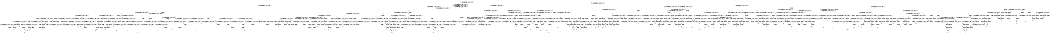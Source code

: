 digraph BCG {
size = "7, 10.5";
center = TRUE;
node [shape = circle];
0 [peripheries = 2];
0 -> 1 [label = "EX !0 !ATOMIC_EXCH_BRANCH (1, +1, TRUE, +0, 2, TRUE) !{}"];
0 -> 2 [label = "EX !2 !ATOMIC_EXCH_BRANCH (1, +0, TRUE, +0, 1, TRUE) !{}"];
0 -> 3 [label = "EX !1 !ATOMIC_EXCH_BRANCH (1, +0, FALSE, +0, 3, TRUE) !{}"];
1 -> 4 [label = "EX !2 !ATOMIC_EXCH_BRANCH (1, +0, TRUE, +0, 1, FALSE) !{0}"];
1 -> 5 [label = "EX !1 !ATOMIC_EXCH_BRANCH (1, +0, FALSE, +0, 3, FALSE) !{0}"];
1 -> 6 [label = "TERMINATE !0"];
2 -> 7 [label = "EX !2 !ATOMIC_EXCH_BRANCH (1, +0, TRUE, +0, 1, TRUE) !{0, 1, 2}"];
2 -> 8 [label = "EX !0 !ATOMIC_EXCH_BRANCH (1, +1, TRUE, +0, 2, TRUE) !{0, 1, 2}"];
2 -> 9 [label = "EX !1 !ATOMIC_EXCH_BRANCH (1, +0, FALSE, +0, 3, TRUE) !{0, 1, 2}"];
2 -> 10 [label = "EX !0 !ATOMIC_EXCH_BRANCH (1, +1, TRUE, +0, 2, TRUE) !{0, 1, 2}"];
3 -> 11 [label = "EX !0 !ATOMIC_EXCH_BRANCH (1, +1, TRUE, +0, 2, TRUE) !{0, 1}"];
3 -> 12 [label = "EX !2 !ATOMIC_EXCH_BRANCH (1, +0, TRUE, +0, 1, TRUE) !{0, 1}"];
3 -> 13 [label = "TERMINATE !1"];
3 -> 14 [label = "EX !0 !ATOMIC_EXCH_BRANCH (1, +1, TRUE, +0, 2, TRUE) !{0, 1}"];
4 -> 15 [label = "EX !1 !ATOMIC_EXCH_BRANCH (1, +0, FALSE, +0, 3, TRUE) !{0, 1, 2}"];
4 -> 16 [label = "TERMINATE !0"];
4 -> 17 [label = "TERMINATE !2"];
5 -> 18 [label = "EX !1 !ATOMIC_EXCH_BRANCH (1, +1, TRUE, +0, 3, FALSE) !{0, 1}"];
5 -> 19 [label = "EX !2 !ATOMIC_EXCH_BRANCH (1, +0, TRUE, +0, 1, FALSE) !{0, 1}"];
5 -> 20 [label = "TERMINATE !0"];
6 -> 21 [label = "EX !2 !ATOMIC_EXCH_BRANCH (1, +0, TRUE, +0, 1, FALSE) !{}"];
6 -> 22 [label = "EX !1 !ATOMIC_EXCH_BRANCH (1, +0, FALSE, +0, 3, FALSE) !{}"];
7 -> 7 [label = "EX !2 !ATOMIC_EXCH_BRANCH (1, +0, TRUE, +0, 1, TRUE) !{0, 1, 2}"];
7 -> 8 [label = "EX !0 !ATOMIC_EXCH_BRANCH (1, +1, TRUE, +0, 2, TRUE) !{0, 1, 2}"];
7 -> 9 [label = "EX !1 !ATOMIC_EXCH_BRANCH (1, +0, FALSE, +0, 3, TRUE) !{0, 1, 2}"];
7 -> 10 [label = "EX !0 !ATOMIC_EXCH_BRANCH (1, +1, TRUE, +0, 2, TRUE) !{0, 1, 2}"];
8 -> 23 [label = "EX !2 !ATOMIC_EXCH_BRANCH (1, +0, TRUE, +0, 1, FALSE) !{0, 1, 2}"];
8 -> 24 [label = "EX !1 !ATOMIC_EXCH_BRANCH (1, +0, FALSE, +0, 3, FALSE) !{0, 1, 2}"];
8 -> 25 [label = "TERMINATE !0"];
9 -> 26 [label = "EX !2 !ATOMIC_EXCH_BRANCH (1, +0, TRUE, +0, 1, TRUE) !{0, 1, 2}"];
9 -> 27 [label = "EX !0 !ATOMIC_EXCH_BRANCH (1, +1, TRUE, +0, 2, TRUE) !{0, 1, 2}"];
9 -> 28 [label = "TERMINATE !1"];
9 -> 29 [label = "EX !0 !ATOMIC_EXCH_BRANCH (1, +1, TRUE, +0, 2, TRUE) !{0, 1, 2}"];
10 -> 30 [label = "EX !1 !ATOMIC_EXCH_BRANCH (1, +0, FALSE, +0, 3, FALSE) !{0, 1, 2}"];
10 -> 31 [label = "EX !2 !ATOMIC_EXCH_BRANCH (1, +0, TRUE, +0, 1, FALSE) !{0, 1, 2}"];
10 -> 32 [label = "EX !1 !ATOMIC_EXCH_BRANCH (1, +0, FALSE, +0, 3, FALSE) !{0, 1, 2}"];
10 -> 33 [label = "TERMINATE !0"];
11 -> 34 [label = "EX !2 !ATOMIC_EXCH_BRANCH (1, +0, TRUE, +0, 1, FALSE) !{0, 1}"];
11 -> 35 [label = "TERMINATE !0"];
11 -> 36 [label = "TERMINATE !1"];
12 -> 26 [label = "EX !2 !ATOMIC_EXCH_BRANCH (1, +0, TRUE, +0, 1, TRUE) !{0, 1, 2}"];
12 -> 27 [label = "EX !0 !ATOMIC_EXCH_BRANCH (1, +1, TRUE, +0, 2, TRUE) !{0, 1, 2}"];
12 -> 28 [label = "TERMINATE !1"];
12 -> 29 [label = "EX !0 !ATOMIC_EXCH_BRANCH (1, +1, TRUE, +0, 2, TRUE) !{0, 1, 2}"];
13 -> 37 [label = "EX !0 !ATOMIC_EXCH_BRANCH (1, +1, TRUE, +0, 2, TRUE) !{0}"];
13 -> 38 [label = "EX !2 !ATOMIC_EXCH_BRANCH (1, +0, TRUE, +0, 1, TRUE) !{0}"];
13 -> 39 [label = "EX !0 !ATOMIC_EXCH_BRANCH (1, +1, TRUE, +0, 2, TRUE) !{0}"];
14 -> 40 [label = "EX !2 !ATOMIC_EXCH_BRANCH (1, +0, TRUE, +0, 1, FALSE) !{0, 1}"];
14 -> 41 [label = "TERMINATE !0"];
14 -> 42 [label = "TERMINATE !1"];
15 -> 43 [label = "TERMINATE !0"];
15 -> 44 [label = "TERMINATE !2"];
15 -> 45 [label = "TERMINATE !1"];
16 -> 46 [label = "EX !1 !ATOMIC_EXCH_BRANCH (1, +0, FALSE, +0, 3, TRUE) !{1, 2}"];
16 -> 47 [label = "TERMINATE !2"];
16 -> 48 [label = "EX !1 !ATOMIC_EXCH_BRANCH (1, +0, FALSE, +0, 3, TRUE) !{1, 2}"];
17 -> 49 [label = "EX !1 !ATOMIC_EXCH_BRANCH (1, +0, FALSE, +0, 3, TRUE) !{0, 1}"];
17 -> 50 [label = "TERMINATE !0"];
18 -> 34 [label = "EX !2 !ATOMIC_EXCH_BRANCH (1, +0, TRUE, +0, 1, FALSE) !{0, 1}"];
18 -> 35 [label = "TERMINATE !0"];
18 -> 36 [label = "TERMINATE !1"];
19 -> 51 [label = "EX !1 !ATOMIC_EXCH_BRANCH (1, +1, TRUE, +0, 3, TRUE) !{0, 1, 2}"];
19 -> 52 [label = "TERMINATE !0"];
19 -> 53 [label = "TERMINATE !2"];
20 -> 54 [label = "EX !1 !ATOMIC_EXCH_BRANCH (1, +1, TRUE, +0, 3, FALSE) !{1}"];
20 -> 55 [label = "EX !2 !ATOMIC_EXCH_BRANCH (1, +0, TRUE, +0, 1, FALSE) !{1}"];
20 -> 56 [label = "EX !1 !ATOMIC_EXCH_BRANCH (1, +1, TRUE, +0, 3, FALSE) !{1}"];
21 -> 46 [label = "EX !1 !ATOMIC_EXCH_BRANCH (1, +0, FALSE, +0, 3, TRUE) !{1, 2}"];
21 -> 47 [label = "TERMINATE !2"];
21 -> 48 [label = "EX !1 !ATOMIC_EXCH_BRANCH (1, +0, FALSE, +0, 3, TRUE) !{1, 2}"];
22 -> 54 [label = "EX !1 !ATOMIC_EXCH_BRANCH (1, +1, TRUE, +0, 3, FALSE) !{1}"];
22 -> 55 [label = "EX !2 !ATOMIC_EXCH_BRANCH (1, +0, TRUE, +0, 1, FALSE) !{1}"];
22 -> 56 [label = "EX !1 !ATOMIC_EXCH_BRANCH (1, +1, TRUE, +0, 3, FALSE) !{1}"];
23 -> 15 [label = "EX !1 !ATOMIC_EXCH_BRANCH (1, +0, FALSE, +0, 3, TRUE) !{0, 1, 2}"];
23 -> 16 [label = "TERMINATE !0"];
23 -> 17 [label = "TERMINATE !2"];
24 -> 57 [label = "EX !1 !ATOMIC_EXCH_BRANCH (1, +1, TRUE, +0, 3, FALSE) !{0, 1, 2}"];
24 -> 58 [label = "EX !2 !ATOMIC_EXCH_BRANCH (1, +0, TRUE, +0, 1, FALSE) !{0, 1, 2}"];
24 -> 59 [label = "TERMINATE !0"];
25 -> 60 [label = "EX !2 !ATOMIC_EXCH_BRANCH (1, +0, TRUE, +0, 1, FALSE) !{1, 2}"];
25 -> 61 [label = "EX !1 !ATOMIC_EXCH_BRANCH (1, +0, FALSE, +0, 3, FALSE) !{1, 2}"];
25 -> 62 [label = "EX !1 !ATOMIC_EXCH_BRANCH (1, +0, FALSE, +0, 3, FALSE) !{1, 2}"];
26 -> 26 [label = "EX !2 !ATOMIC_EXCH_BRANCH (1, +0, TRUE, +0, 1, TRUE) !{0, 1, 2}"];
26 -> 27 [label = "EX !0 !ATOMIC_EXCH_BRANCH (1, +1, TRUE, +0, 2, TRUE) !{0, 1, 2}"];
26 -> 28 [label = "TERMINATE !1"];
26 -> 29 [label = "EX !0 !ATOMIC_EXCH_BRANCH (1, +1, TRUE, +0, 2, TRUE) !{0, 1, 2}"];
27 -> 63 [label = "EX !2 !ATOMIC_EXCH_BRANCH (1, +0, TRUE, +0, 1, FALSE) !{0, 1, 2}"];
27 -> 64 [label = "TERMINATE !0"];
27 -> 65 [label = "TERMINATE !1"];
28 -> 66 [label = "EX !2 !ATOMIC_EXCH_BRANCH (1, +0, TRUE, +0, 1, TRUE) !{0, 2}"];
28 -> 67 [label = "EX !0 !ATOMIC_EXCH_BRANCH (1, +1, TRUE, +0, 2, TRUE) !{0, 2}"];
28 -> 68 [label = "EX !0 !ATOMIC_EXCH_BRANCH (1, +1, TRUE, +0, 2, TRUE) !{0, 2}"];
29 -> 69 [label = "EX !2 !ATOMIC_EXCH_BRANCH (1, +0, TRUE, +0, 1, FALSE) !{0, 1, 2}"];
29 -> 70 [label = "TERMINATE !0"];
29 -> 71 [label = "TERMINATE !1"];
30 -> 72 [label = "EX !2 !ATOMIC_EXCH_BRANCH (1, +0, TRUE, +0, 1, FALSE) !{0, 1, 2}"];
30 -> 73 [label = "EX !1 !ATOMIC_EXCH_BRANCH (1, +1, TRUE, +0, 3, FALSE) !{0, 1, 2}"];
30 -> 74 [label = "EX !2 !ATOMIC_EXCH_BRANCH (1, +0, TRUE, +0, 1, FALSE) !{0, 1, 2}"];
30 -> 75 [label = "TERMINATE !0"];
31 -> 76 [label = "EX !1 !ATOMIC_EXCH_BRANCH (1, +0, FALSE, +0, 3, TRUE) !{0, 1, 2}"];
31 -> 77 [label = "EX !1 !ATOMIC_EXCH_BRANCH (1, +0, FALSE, +0, 3, TRUE) !{0, 1, 2}"];
31 -> 78 [label = "TERMINATE !0"];
31 -> 79 [label = "TERMINATE !2"];
32 -> 73 [label = "EX !1 !ATOMIC_EXCH_BRANCH (1, +1, TRUE, +0, 3, FALSE) !{0, 1, 2}"];
32 -> 80 [label = "EX !1 !ATOMIC_EXCH_BRANCH (1, +1, TRUE, +0, 3, FALSE) !{0, 1, 2}"];
32 -> 81 [label = "EX !2 !ATOMIC_EXCH_BRANCH (1, +0, TRUE, +0, 1, FALSE) !{0, 1, 2}"];
32 -> 82 [label = "TERMINATE !0"];
33 -> 83 [label = "EX !2 !ATOMIC_EXCH_BRANCH (1, +0, TRUE, +0, 1, FALSE) !{1, 2}"];
33 -> 84 [label = "EX !1 !ATOMIC_EXCH_BRANCH (1, +0, FALSE, +0, 3, FALSE) !{1, 2}"];
34 -> 43 [label = "TERMINATE !0"];
34 -> 44 [label = "TERMINATE !2"];
34 -> 45 [label = "TERMINATE !1"];
35 -> 85 [label = "EX !2 !ATOMIC_EXCH_BRANCH (1, +0, TRUE, +0, 1, FALSE) !{1}"];
35 -> 86 [label = "TERMINATE !1"];
36 -> 87 [label = "EX !2 !ATOMIC_EXCH_BRANCH (1, +0, TRUE, +0, 1, FALSE) !{0}"];
36 -> 88 [label = "TERMINATE !0"];
37 -> 87 [label = "EX !2 !ATOMIC_EXCH_BRANCH (1, +0, TRUE, +0, 1, FALSE) !{0}"];
37 -> 88 [label = "TERMINATE !0"];
38 -> 66 [label = "EX !2 !ATOMIC_EXCH_BRANCH (1, +0, TRUE, +0, 1, TRUE) !{0, 2}"];
38 -> 67 [label = "EX !0 !ATOMIC_EXCH_BRANCH (1, +1, TRUE, +0, 2, TRUE) !{0, 2}"];
38 -> 68 [label = "EX !0 !ATOMIC_EXCH_BRANCH (1, +1, TRUE, +0, 2, TRUE) !{0, 2}"];
39 -> 89 [label = "EX !2 !ATOMIC_EXCH_BRANCH (1, +0, TRUE, +0, 1, FALSE) !{0}"];
39 -> 90 [label = "TERMINATE !0"];
40 -> 91 [label = "TERMINATE !0"];
40 -> 92 [label = "TERMINATE !2"];
40 -> 93 [label = "TERMINATE !1"];
41 -> 94 [label = "EX !2 !ATOMIC_EXCH_BRANCH (1, +0, TRUE, +0, 1, FALSE) !{1}"];
41 -> 95 [label = "TERMINATE !1"];
42 -> 96 [label = "EX !2 !ATOMIC_EXCH_BRANCH (1, +0, TRUE, +0, 1, FALSE) !{0}"];
42 -> 97 [label = "TERMINATE !0"];
43 -> 98 [label = "TERMINATE !2"];
43 -> 99 [label = "TERMINATE !1"];
44 -> 100 [label = "TERMINATE !0"];
44 -> 101 [label = "TERMINATE !1"];
45 -> 102 [label = "TERMINATE !0"];
45 -> 103 [label = "TERMINATE !2"];
46 -> 98 [label = "TERMINATE !2"];
46 -> 99 [label = "TERMINATE !1"];
47 -> 104 [label = "EX !1 !ATOMIC_EXCH_BRANCH (1, +0, FALSE, +0, 3, TRUE) !{1}"];
47 -> 105 [label = "EX !1 !ATOMIC_EXCH_BRANCH (1, +0, FALSE, +0, 3, TRUE) !{1}"];
48 -> 106 [label = "TERMINATE !2"];
48 -> 107 [label = "TERMINATE !1"];
49 -> 100 [label = "TERMINATE !0"];
49 -> 101 [label = "TERMINATE !1"];
50 -> 104 [label = "EX !1 !ATOMIC_EXCH_BRANCH (1, +0, FALSE, +0, 3, TRUE) !{1}"];
50 -> 105 [label = "EX !1 !ATOMIC_EXCH_BRANCH (1, +0, FALSE, +0, 3, TRUE) !{1}"];
51 -> 108 [label = "TERMINATE !0"];
51 -> 109 [label = "TERMINATE !2"];
51 -> 110 [label = "TERMINATE !1"];
52 -> 111 [label = "EX !1 !ATOMIC_EXCH_BRANCH (1, +1, TRUE, +0, 3, TRUE) !{1, 2}"];
52 -> 112 [label = "TERMINATE !2"];
52 -> 113 [label = "EX !1 !ATOMIC_EXCH_BRANCH (1, +1, TRUE, +0, 3, TRUE) !{1, 2}"];
53 -> 114 [label = "EX !1 !ATOMIC_EXCH_BRANCH (1, +1, TRUE, +0, 3, TRUE) !{0, 1}"];
53 -> 115 [label = "TERMINATE !0"];
54 -> 85 [label = "EX !2 !ATOMIC_EXCH_BRANCH (1, +0, TRUE, +0, 1, FALSE) !{1}"];
54 -> 86 [label = "TERMINATE !1"];
55 -> 111 [label = "EX !1 !ATOMIC_EXCH_BRANCH (1, +1, TRUE, +0, 3, TRUE) !{1, 2}"];
55 -> 112 [label = "TERMINATE !2"];
55 -> 113 [label = "EX !1 !ATOMIC_EXCH_BRANCH (1, +1, TRUE, +0, 3, TRUE) !{1, 2}"];
56 -> 116 [label = "EX !2 !ATOMIC_EXCH_BRANCH (1, +0, TRUE, +0, 1, FALSE) !{1}"];
56 -> 117 [label = "TERMINATE !1"];
57 -> 63 [label = "EX !2 !ATOMIC_EXCH_BRANCH (1, +0, TRUE, +0, 1, FALSE) !{0, 1, 2}"];
57 -> 64 [label = "TERMINATE !0"];
57 -> 65 [label = "TERMINATE !1"];
58 -> 51 [label = "EX !1 !ATOMIC_EXCH_BRANCH (1, +1, TRUE, +0, 3, TRUE) !{0, 1, 2}"];
58 -> 52 [label = "TERMINATE !0"];
58 -> 53 [label = "TERMINATE !2"];
59 -> 118 [label = "EX !1 !ATOMIC_EXCH_BRANCH (1, +1, TRUE, +0, 3, FALSE) !{1, 2}"];
59 -> 119 [label = "EX !2 !ATOMIC_EXCH_BRANCH (1, +0, TRUE, +0, 1, FALSE) !{1, 2}"];
59 -> 120 [label = "EX !1 !ATOMIC_EXCH_BRANCH (1, +1, TRUE, +0, 3, FALSE) !{1, 2}"];
60 -> 46 [label = "EX !1 !ATOMIC_EXCH_BRANCH (1, +0, FALSE, +0, 3, TRUE) !{1, 2}"];
60 -> 47 [label = "TERMINATE !2"];
60 -> 48 [label = "EX !1 !ATOMIC_EXCH_BRANCH (1, +0, FALSE, +0, 3, TRUE) !{1, 2}"];
61 -> 118 [label = "EX !1 !ATOMIC_EXCH_BRANCH (1, +1, TRUE, +0, 3, FALSE) !{1, 2}"];
61 -> 119 [label = "EX !2 !ATOMIC_EXCH_BRANCH (1, +0, TRUE, +0, 1, FALSE) !{1, 2}"];
61 -> 120 [label = "EX !1 !ATOMIC_EXCH_BRANCH (1, +1, TRUE, +0, 3, FALSE) !{1, 2}"];
62 -> 121 [label = "EX !2 !ATOMIC_EXCH_BRANCH (1, +0, TRUE, +0, 1, FALSE) !{1, 2}"];
62 -> 120 [label = "EX !1 !ATOMIC_EXCH_BRANCH (1, +1, TRUE, +0, 3, FALSE) !{1, 2}"];
62 -> 122 [label = "EX !2 !ATOMIC_EXCH_BRANCH (1, +0, TRUE, +0, 1, FALSE) !{1, 2}"];
63 -> 43 [label = "TERMINATE !0"];
63 -> 44 [label = "TERMINATE !2"];
63 -> 45 [label = "TERMINATE !1"];
64 -> 123 [label = "EX !2 !ATOMIC_EXCH_BRANCH (1, +0, TRUE, +0, 1, FALSE) !{1, 2}"];
64 -> 124 [label = "TERMINATE !1"];
65 -> 125 [label = "EX !2 !ATOMIC_EXCH_BRANCH (1, +0, TRUE, +0, 1, FALSE) !{0, 2}"];
65 -> 126 [label = "TERMINATE !0"];
66 -> 66 [label = "EX !2 !ATOMIC_EXCH_BRANCH (1, +0, TRUE, +0, 1, TRUE) !{0, 2}"];
66 -> 67 [label = "EX !0 !ATOMIC_EXCH_BRANCH (1, +1, TRUE, +0, 2, TRUE) !{0, 2}"];
66 -> 68 [label = "EX !0 !ATOMIC_EXCH_BRANCH (1, +1, TRUE, +0, 2, TRUE) !{0, 2}"];
67 -> 125 [label = "EX !2 !ATOMIC_EXCH_BRANCH (1, +0, TRUE, +0, 1, FALSE) !{0, 2}"];
67 -> 126 [label = "TERMINATE !0"];
68 -> 127 [label = "EX !2 !ATOMIC_EXCH_BRANCH (1, +0, TRUE, +0, 1, FALSE) !{0, 2}"];
68 -> 128 [label = "EX !2 !ATOMIC_EXCH_BRANCH (1, +0, TRUE, +0, 1, FALSE) !{0, 2}"];
68 -> 129 [label = "TERMINATE !0"];
69 -> 130 [label = "TERMINATE !0"];
69 -> 131 [label = "TERMINATE !2"];
69 -> 132 [label = "TERMINATE !1"];
70 -> 133 [label = "EX !2 !ATOMIC_EXCH_BRANCH (1, +0, TRUE, +0, 1, FALSE) !{1, 2}"];
70 -> 134 [label = "TERMINATE !1"];
71 -> 135 [label = "EX !2 !ATOMIC_EXCH_BRANCH (1, +0, TRUE, +0, 1, FALSE) !{0, 2}"];
71 -> 136 [label = "TERMINATE !0"];
72 -> 137 [label = "EX !1 !ATOMIC_EXCH_BRANCH (1, +1, TRUE, +0, 3, TRUE) !{0, 1, 2}"];
72 -> 138 [label = "TERMINATE !0"];
72 -> 139 [label = "TERMINATE !2"];
73 -> 140 [label = "EX !2 !ATOMIC_EXCH_BRANCH (1, +0, TRUE, +0, 1, FALSE) !{0, 1, 2}"];
73 -> 141 [label = "EX !2 !ATOMIC_EXCH_BRANCH (1, +0, TRUE, +0, 1, FALSE) !{0, 1, 2}"];
73 -> 142 [label = "TERMINATE !0"];
73 -> 143 [label = "TERMINATE !1"];
74 -> 144 [label = "EX !1 !ATOMIC_EXCH_BRANCH (1, +1, TRUE, +0, 3, TRUE) !{0, 1, 2}"];
74 -> 145 [label = "TERMINATE !0"];
74 -> 146 [label = "TERMINATE !2"];
75 -> 147 [label = "EX !1 !ATOMIC_EXCH_BRANCH (1, +1, TRUE, +0, 3, FALSE) !{1, 2}"];
75 -> 148 [label = "EX !2 !ATOMIC_EXCH_BRANCH (1, +0, TRUE, +0, 1, FALSE) !{1, 2}"];
76 -> 149 [label = "TERMINATE !0"];
76 -> 150 [label = "TERMINATE !2"];
76 -> 151 [label = "TERMINATE !1"];
77 -> 130 [label = "TERMINATE !0"];
77 -> 131 [label = "TERMINATE !2"];
77 -> 132 [label = "TERMINATE !1"];
78 -> 152 [label = "EX !1 !ATOMIC_EXCH_BRANCH (1, +0, FALSE, +0, 3, TRUE) !{1, 2}"];
78 -> 153 [label = "TERMINATE !2"];
79 -> 154 [label = "EX !1 !ATOMIC_EXCH_BRANCH (1, +0, FALSE, +0, 3, TRUE) !{0, 1}"];
79 -> 155 [label = "TERMINATE !0"];
80 -> 69 [label = "EX !2 !ATOMIC_EXCH_BRANCH (1, +0, TRUE, +0, 1, FALSE) !{0, 1, 2}"];
80 -> 70 [label = "TERMINATE !0"];
80 -> 71 [label = "TERMINATE !1"];
81 -> 144 [label = "EX !1 !ATOMIC_EXCH_BRANCH (1, +1, TRUE, +0, 3, TRUE) !{0, 1, 2}"];
81 -> 156 [label = "EX !1 !ATOMIC_EXCH_BRANCH (1, +1, TRUE, +0, 3, TRUE) !{0, 1, 2}"];
81 -> 157 [label = "TERMINATE !0"];
81 -> 158 [label = "TERMINATE !2"];
82 -> 159 [label = "EX !1 !ATOMIC_EXCH_BRANCH (1, +1, TRUE, +0, 3, FALSE) !{1, 2}"];
82 -> 160 [label = "EX !2 !ATOMIC_EXCH_BRANCH (1, +0, TRUE, +0, 1, FALSE) !{1, 2}"];
83 -> 152 [label = "EX !1 !ATOMIC_EXCH_BRANCH (1, +0, FALSE, +0, 3, TRUE) !{1, 2}"];
83 -> 153 [label = "TERMINATE !2"];
84 -> 159 [label = "EX !1 !ATOMIC_EXCH_BRANCH (1, +1, TRUE, +0, 3, FALSE) !{1, 2}"];
84 -> 160 [label = "EX !2 !ATOMIC_EXCH_BRANCH (1, +0, TRUE, +0, 1, FALSE) !{1, 2}"];
85 -> 98 [label = "TERMINATE !2"];
85 -> 99 [label = "TERMINATE !1"];
86 -> 161 [label = "EX !2 !ATOMIC_EXCH_BRANCH (1, +0, TRUE, +0, 1, FALSE) !{}"];
87 -> 102 [label = "TERMINATE !0"];
87 -> 103 [label = "TERMINATE !2"];
88 -> 161 [label = "EX !2 !ATOMIC_EXCH_BRANCH (1, +0, TRUE, +0, 1, FALSE) !{}"];
89 -> 162 [label = "TERMINATE !0"];
89 -> 163 [label = "TERMINATE !2"];
90 -> 164 [label = "EX !2 !ATOMIC_EXCH_BRANCH (1, +0, TRUE, +0, 1, FALSE) !{}"];
91 -> 165 [label = "TERMINATE !2"];
91 -> 166 [label = "TERMINATE !1"];
92 -> 167 [label = "TERMINATE !0"];
92 -> 168 [label = "TERMINATE !1"];
93 -> 169 [label = "TERMINATE !0"];
93 -> 170 [label = "TERMINATE !2"];
94 -> 165 [label = "TERMINATE !2"];
94 -> 166 [label = "TERMINATE !1"];
95 -> 171 [label = "EX !2 !ATOMIC_EXCH_BRANCH (1, +0, TRUE, +0, 1, FALSE) !{}"];
96 -> 169 [label = "TERMINATE !0"];
96 -> 170 [label = "TERMINATE !2"];
97 -> 171 [label = "EX !2 !ATOMIC_EXCH_BRANCH (1, +0, TRUE, +0, 1, FALSE) !{}"];
98 -> 172 [label = "TERMINATE !1"];
99 -> 173 [label = "TERMINATE !2"];
100 -> 172 [label = "TERMINATE !1"];
101 -> 174 [label = "TERMINATE !0"];
102 -> 173 [label = "TERMINATE !2"];
103 -> 174 [label = "TERMINATE !0"];
104 -> 172 [label = "TERMINATE !1"];
105 -> 175 [label = "TERMINATE !1"];
106 -> 176 [label = "TERMINATE !1"];
107 -> 177 [label = "TERMINATE !2"];
108 -> 178 [label = "TERMINATE !2"];
108 -> 179 [label = "TERMINATE !1"];
109 -> 180 [label = "TERMINATE !0"];
109 -> 181 [label = "TERMINATE !1"];
110 -> 182 [label = "TERMINATE !0"];
110 -> 183 [label = "TERMINATE !2"];
111 -> 178 [label = "TERMINATE !2"];
111 -> 179 [label = "TERMINATE !1"];
112 -> 184 [label = "EX !1 !ATOMIC_EXCH_BRANCH (1, +1, TRUE, +0, 3, TRUE) !{1}"];
112 -> 185 [label = "EX !1 !ATOMIC_EXCH_BRANCH (1, +1, TRUE, +0, 3, TRUE) !{1}"];
113 -> 186 [label = "TERMINATE !2"];
113 -> 187 [label = "TERMINATE !1"];
114 -> 180 [label = "TERMINATE !0"];
114 -> 181 [label = "TERMINATE !1"];
115 -> 184 [label = "EX !1 !ATOMIC_EXCH_BRANCH (1, +1, TRUE, +0, 3, TRUE) !{1}"];
115 -> 185 [label = "EX !1 !ATOMIC_EXCH_BRANCH (1, +1, TRUE, +0, 3, TRUE) !{1}"];
116 -> 188 [label = "TERMINATE !2"];
116 -> 189 [label = "TERMINATE !1"];
117 -> 190 [label = "EX !2 !ATOMIC_EXCH_BRANCH (1, +0, TRUE, +0, 1, FALSE) !{}"];
118 -> 123 [label = "EX !2 !ATOMIC_EXCH_BRANCH (1, +0, TRUE, +0, 1, FALSE) !{1, 2}"];
118 -> 124 [label = "TERMINATE !1"];
119 -> 111 [label = "EX !1 !ATOMIC_EXCH_BRANCH (1, +1, TRUE, +0, 3, TRUE) !{1, 2}"];
119 -> 112 [label = "TERMINATE !2"];
119 -> 113 [label = "EX !1 !ATOMIC_EXCH_BRANCH (1, +1, TRUE, +0, 3, TRUE) !{1, 2}"];
120 -> 191 [label = "EX !2 !ATOMIC_EXCH_BRANCH (1, +0, TRUE, +0, 1, FALSE) !{1, 2}"];
120 -> 192 [label = "EX !2 !ATOMIC_EXCH_BRANCH (1, +0, TRUE, +0, 1, FALSE) !{1, 2}"];
120 -> 193 [label = "TERMINATE !1"];
121 -> 194 [label = "EX !1 !ATOMIC_EXCH_BRANCH (1, +1, TRUE, +0, 3, TRUE) !{1, 2}"];
121 -> 195 [label = "TERMINATE !2"];
121 -> 113 [label = "EX !1 !ATOMIC_EXCH_BRANCH (1, +1, TRUE, +0, 3, TRUE) !{1, 2}"];
122 -> 113 [label = "EX !1 !ATOMIC_EXCH_BRANCH (1, +1, TRUE, +0, 3, TRUE) !{1, 2}"];
122 -> 196 [label = "TERMINATE !2"];
123 -> 98 [label = "TERMINATE !2"];
123 -> 99 [label = "TERMINATE !1"];
124 -> 197 [label = "EX !2 !ATOMIC_EXCH_BRANCH (1, +0, TRUE, +0, 1, FALSE) !{2}"];
124 -> 198 [label = "EX !2 !ATOMIC_EXCH_BRANCH (1, +0, TRUE, +0, 1, FALSE) !{2}"];
125 -> 102 [label = "TERMINATE !0"];
125 -> 103 [label = "TERMINATE !2"];
126 -> 197 [label = "EX !2 !ATOMIC_EXCH_BRANCH (1, +0, TRUE, +0, 1, FALSE) !{2}"];
126 -> 198 [label = "EX !2 !ATOMIC_EXCH_BRANCH (1, +0, TRUE, +0, 1, FALSE) !{2}"];
127 -> 199 [label = "TERMINATE !0"];
127 -> 200 [label = "TERMINATE !2"];
128 -> 201 [label = "TERMINATE !0"];
128 -> 202 [label = "TERMINATE !2"];
129 -> 203 [label = "EX !2 !ATOMIC_EXCH_BRANCH (1, +0, TRUE, +0, 1, FALSE) !{2}"];
130 -> 204 [label = "TERMINATE !2"];
130 -> 205 [label = "TERMINATE !1"];
131 -> 206 [label = "TERMINATE !0"];
131 -> 207 [label = "TERMINATE !1"];
132 -> 208 [label = "TERMINATE !0"];
132 -> 209 [label = "TERMINATE !2"];
133 -> 204 [label = "TERMINATE !2"];
133 -> 205 [label = "TERMINATE !1"];
134 -> 210 [label = "EX !2 !ATOMIC_EXCH_BRANCH (1, +0, TRUE, +0, 1, FALSE) !{2}"];
135 -> 208 [label = "TERMINATE !0"];
135 -> 209 [label = "TERMINATE !2"];
136 -> 210 [label = "EX !2 !ATOMIC_EXCH_BRANCH (1, +0, TRUE, +0, 1, FALSE) !{2}"];
137 -> 211 [label = "TERMINATE !0"];
137 -> 212 [label = "TERMINATE !2"];
137 -> 213 [label = "TERMINATE !1"];
138 -> 214 [label = "EX !1 !ATOMIC_EXCH_BRANCH (1, +1, TRUE, +0, 3, TRUE) !{1, 2}"];
138 -> 215 [label = "TERMINATE !2"];
139 -> 216 [label = "EX !1 !ATOMIC_EXCH_BRANCH (1, +1, TRUE, +0, 3, TRUE) !{0, 1}"];
139 -> 217 [label = "TERMINATE !0"];
140 -> 218 [label = "TERMINATE !0"];
140 -> 219 [label = "TERMINATE !2"];
140 -> 220 [label = "TERMINATE !1"];
141 -> 149 [label = "TERMINATE !0"];
141 -> 150 [label = "TERMINATE !2"];
141 -> 151 [label = "TERMINATE !1"];
142 -> 221 [label = "EX !2 !ATOMIC_EXCH_BRANCH (1, +0, TRUE, +0, 1, FALSE) !{1, 2}"];
142 -> 222 [label = "TERMINATE !1"];
143 -> 223 [label = "EX !2 !ATOMIC_EXCH_BRANCH (1, +0, TRUE, +0, 1, FALSE) !{0, 2}"];
143 -> 224 [label = "TERMINATE !0"];
144 -> 225 [label = "TERMINATE !0"];
144 -> 226 [label = "TERMINATE !2"];
144 -> 227 [label = "TERMINATE !1"];
145 -> 228 [label = "EX !1 !ATOMIC_EXCH_BRANCH (1, +1, TRUE, +0, 3, TRUE) !{1, 2}"];
145 -> 229 [label = "TERMINATE !2"];
146 -> 230 [label = "EX !1 !ATOMIC_EXCH_BRANCH (1, +1, TRUE, +0, 3, TRUE) !{0, 1}"];
146 -> 231 [label = "TERMINATE !0"];
147 -> 221 [label = "EX !2 !ATOMIC_EXCH_BRANCH (1, +0, TRUE, +0, 1, FALSE) !{1, 2}"];
147 -> 222 [label = "TERMINATE !1"];
148 -> 228 [label = "EX !1 !ATOMIC_EXCH_BRANCH (1, +1, TRUE, +0, 3, TRUE) !{1, 2}"];
148 -> 229 [label = "TERMINATE !2"];
149 -> 232 [label = "TERMINATE !2"];
149 -> 233 [label = "TERMINATE !1"];
150 -> 234 [label = "TERMINATE !0"];
150 -> 235 [label = "TERMINATE !1"];
151 -> 236 [label = "TERMINATE !0"];
151 -> 237 [label = "TERMINATE !2"];
152 -> 204 [label = "TERMINATE !2"];
152 -> 205 [label = "TERMINATE !1"];
153 -> 238 [label = "EX !1 !ATOMIC_EXCH_BRANCH (1, +0, FALSE, +0, 3, TRUE) !{1}"];
154 -> 206 [label = "TERMINATE !0"];
154 -> 207 [label = "TERMINATE !1"];
155 -> 238 [label = "EX !1 !ATOMIC_EXCH_BRANCH (1, +0, FALSE, +0, 3, TRUE) !{1}"];
156 -> 239 [label = "TERMINATE !0"];
156 -> 240 [label = "TERMINATE !2"];
156 -> 241 [label = "TERMINATE !1"];
157 -> 242 [label = "EX !1 !ATOMIC_EXCH_BRANCH (1, +1, TRUE, +0, 3, TRUE) !{1, 2}"];
157 -> 243 [label = "TERMINATE !2"];
158 -> 244 [label = "EX !1 !ATOMIC_EXCH_BRANCH (1, +1, TRUE, +0, 3, TRUE) !{0, 1}"];
158 -> 245 [label = "TERMINATE !0"];
159 -> 133 [label = "EX !2 !ATOMIC_EXCH_BRANCH (1, +0, TRUE, +0, 1, FALSE) !{1, 2}"];
159 -> 134 [label = "TERMINATE !1"];
160 -> 242 [label = "EX !1 !ATOMIC_EXCH_BRANCH (1, +1, TRUE, +0, 3, TRUE) !{1, 2}"];
160 -> 243 [label = "TERMINATE !2"];
161 -> 173 [label = "TERMINATE !2"];
162 -> 246 [label = "TERMINATE !2"];
163 -> 247 [label = "TERMINATE !0"];
164 -> 246 [label = "TERMINATE !2"];
165 -> 248 [label = "TERMINATE !1"];
166 -> 249 [label = "TERMINATE !2"];
167 -> 248 [label = "TERMINATE !1"];
168 -> 250 [label = "TERMINATE !0"];
169 -> 249 [label = "TERMINATE !2"];
170 -> 250 [label = "TERMINATE !0"];
171 -> 249 [label = "TERMINATE !2"];
172 -> 251 [label = "exit"];
173 -> 251 [label = "exit"];
174 -> 251 [label = "exit"];
175 -> 252 [label = "exit"];
176 -> 253 [label = "exit"];
177 -> 253 [label = "exit"];
178 -> 254 [label = "TERMINATE !1"];
179 -> 255 [label = "TERMINATE !2"];
180 -> 254 [label = "TERMINATE !1"];
181 -> 256 [label = "TERMINATE !0"];
182 -> 255 [label = "TERMINATE !2"];
183 -> 256 [label = "TERMINATE !0"];
184 -> 254 [label = "TERMINATE !1"];
185 -> 257 [label = "TERMINATE !1"];
186 -> 258 [label = "TERMINATE !1"];
187 -> 259 [label = "TERMINATE !2"];
188 -> 175 [label = "TERMINATE !1"];
189 -> 260 [label = "TERMINATE !2"];
190 -> 260 [label = "TERMINATE !2"];
191 -> 261 [label = "TERMINATE !2"];
191 -> 262 [label = "TERMINATE !1"];
192 -> 106 [label = "TERMINATE !2"];
192 -> 107 [label = "TERMINATE !1"];
193 -> 263 [label = "EX !2 !ATOMIC_EXCH_BRANCH (1, +0, TRUE, +0, 1, FALSE) !{2}"];
194 -> 264 [label = "TERMINATE !2"];
194 -> 265 [label = "TERMINATE !1"];
195 -> 266 [label = "EX !1 !ATOMIC_EXCH_BRANCH (1, +1, TRUE, +0, 3, TRUE) !{1}"];
196 -> 267 [label = "EX !1 !ATOMIC_EXCH_BRANCH (1, +1, TRUE, +0, 3, TRUE) !{1}"];
197 -> 173 [label = "TERMINATE !2"];
198 -> 268 [label = "TERMINATE !2"];
199 -> 269 [label = "TERMINATE !2"];
200 -> 270 [label = "TERMINATE !0"];
201 -> 271 [label = "TERMINATE !2"];
202 -> 272 [label = "TERMINATE !0"];
203 -> 271 [label = "TERMINATE !2"];
204 -> 273 [label = "TERMINATE !1"];
205 -> 274 [label = "TERMINATE !2"];
206 -> 273 [label = "TERMINATE !1"];
207 -> 275 [label = "TERMINATE !0"];
208 -> 274 [label = "TERMINATE !2"];
209 -> 275 [label = "TERMINATE !0"];
210 -> 274 [label = "TERMINATE !2"];
211 -> 276 [label = "TERMINATE !2"];
211 -> 277 [label = "TERMINATE !1"];
212 -> 278 [label = "TERMINATE !0"];
212 -> 279 [label = "TERMINATE !1"];
213 -> 280 [label = "TERMINATE !0"];
213 -> 281 [label = "TERMINATE !2"];
214 -> 276 [label = "TERMINATE !2"];
214 -> 277 [label = "TERMINATE !1"];
215 -> 282 [label = "EX !1 !ATOMIC_EXCH_BRANCH (1, +1, TRUE, +0, 3, TRUE) !{1}"];
216 -> 278 [label = "TERMINATE !0"];
216 -> 279 [label = "TERMINATE !1"];
217 -> 282 [label = "EX !1 !ATOMIC_EXCH_BRANCH (1, +1, TRUE, +0, 3, TRUE) !{1}"];
218 -> 283 [label = "TERMINATE !2"];
218 -> 284 [label = "TERMINATE !1"];
219 -> 285 [label = "TERMINATE !0"];
219 -> 286 [label = "TERMINATE !1"];
220 -> 287 [label = "TERMINATE !0"];
220 -> 288 [label = "TERMINATE !2"];
221 -> 232 [label = "TERMINATE !2"];
221 -> 233 [label = "TERMINATE !1"];
222 -> 289 [label = "EX !2 !ATOMIC_EXCH_BRANCH (1, +0, TRUE, +0, 1, FALSE) !{2}"];
223 -> 236 [label = "TERMINATE !0"];
223 -> 237 [label = "TERMINATE !2"];
224 -> 289 [label = "EX !2 !ATOMIC_EXCH_BRANCH (1, +0, TRUE, +0, 1, FALSE) !{2}"];
225 -> 290 [label = "TERMINATE !2"];
225 -> 291 [label = "TERMINATE !1"];
226 -> 292 [label = "TERMINATE !0"];
226 -> 293 [label = "TERMINATE !1"];
227 -> 294 [label = "TERMINATE !0"];
227 -> 295 [label = "TERMINATE !2"];
228 -> 290 [label = "TERMINATE !2"];
228 -> 291 [label = "TERMINATE !1"];
229 -> 296 [label = "EX !1 !ATOMIC_EXCH_BRANCH (1, +1, TRUE, +0, 3, TRUE) !{1}"];
230 -> 292 [label = "TERMINATE !0"];
230 -> 293 [label = "TERMINATE !1"];
231 -> 296 [label = "EX !1 !ATOMIC_EXCH_BRANCH (1, +1, TRUE, +0, 3, TRUE) !{1}"];
232 -> 297 [label = "TERMINATE !1"];
233 -> 298 [label = "TERMINATE !2"];
234 -> 297 [label = "TERMINATE !1"];
235 -> 299 [label = "TERMINATE !0"];
236 -> 298 [label = "TERMINATE !2"];
237 -> 299 [label = "TERMINATE !0"];
238 -> 273 [label = "TERMINATE !1"];
239 -> 300 [label = "TERMINATE !2"];
239 -> 301 [label = "TERMINATE !1"];
240 -> 302 [label = "TERMINATE !0"];
240 -> 303 [label = "TERMINATE !1"];
241 -> 304 [label = "TERMINATE !0"];
241 -> 305 [label = "TERMINATE !2"];
242 -> 300 [label = "TERMINATE !2"];
242 -> 301 [label = "TERMINATE !1"];
243 -> 306 [label = "EX !1 !ATOMIC_EXCH_BRANCH (1, +1, TRUE, +0, 3, TRUE) !{1}"];
244 -> 302 [label = "TERMINATE !0"];
244 -> 303 [label = "TERMINATE !1"];
245 -> 306 [label = "EX !1 !ATOMIC_EXCH_BRANCH (1, +1, TRUE, +0, 3, TRUE) !{1}"];
246 -> 307 [label = "exit"];
247 -> 307 [label = "exit"];
248 -> 308 [label = "exit"];
249 -> 308 [label = "exit"];
250 -> 308 [label = "exit"];
254 -> 251 [label = "exit"];
255 -> 251 [label = "exit"];
256 -> 251 [label = "exit"];
257 -> 252 [label = "exit"];
258 -> 253 [label = "exit"];
259 -> 253 [label = "exit"];
260 -> 252 [label = "exit"];
261 -> 309 [label = "TERMINATE !1"];
262 -> 310 [label = "TERMINATE !2"];
263 -> 177 [label = "TERMINATE !2"];
264 -> 311 [label = "TERMINATE !1"];
265 -> 312 [label = "TERMINATE !2"];
266 -> 311 [label = "TERMINATE !1"];
267 -> 258 [label = "TERMINATE !1"];
268 -> 313 [label = "exit"];
269 -> 314 [label = "exit"];
270 -> 314 [label = "exit"];
271 -> 315 [label = "exit"];
272 -> 315 [label = "exit"];
273 -> 316 [label = "exit"];
274 -> 316 [label = "exit"];
275 -> 316 [label = "exit"];
276 -> 317 [label = "TERMINATE !1"];
277 -> 318 [label = "TERMINATE !2"];
278 -> 317 [label = "TERMINATE !1"];
279 -> 319 [label = "TERMINATE !0"];
280 -> 318 [label = "TERMINATE !2"];
281 -> 319 [label = "TERMINATE !0"];
282 -> 317 [label = "TERMINATE !1"];
283 -> 320 [label = "TERMINATE !1"];
284 -> 321 [label = "TERMINATE !2"];
285 -> 320 [label = "TERMINATE !1"];
286 -> 322 [label = "TERMINATE !0"];
287 -> 321 [label = "TERMINATE !2"];
288 -> 322 [label = "TERMINATE !0"];
289 -> 298 [label = "TERMINATE !2"];
290 -> 323 [label = "TERMINATE !1"];
291 -> 324 [label = "TERMINATE !2"];
292 -> 323 [label = "TERMINATE !1"];
293 -> 325 [label = "TERMINATE !0"];
294 -> 324 [label = "TERMINATE !2"];
295 -> 325 [label = "TERMINATE !0"];
296 -> 323 [label = "TERMINATE !1"];
297 -> 326 [label = "exit"];
298 -> 326 [label = "exit"];
299 -> 326 [label = "exit"];
300 -> 327 [label = "TERMINATE !1"];
301 -> 328 [label = "TERMINATE !2"];
302 -> 327 [label = "TERMINATE !1"];
303 -> 329 [label = "TERMINATE !0"];
304 -> 328 [label = "TERMINATE !2"];
305 -> 329 [label = "TERMINATE !0"];
306 -> 327 [label = "TERMINATE !1"];
309 -> 330 [label = "exit"];
310 -> 330 [label = "exit"];
311 -> 330 [label = "exit"];
312 -> 330 [label = "exit"];
317 -> 331 [label = "exit"];
318 -> 331 [label = "exit"];
319 -> 331 [label = "exit"];
320 -> 331 [label = "exit"];
321 -> 331 [label = "exit"];
322 -> 331 [label = "exit"];
323 -> 326 [label = "exit"];
324 -> 326 [label = "exit"];
325 -> 326 [label = "exit"];
327 -> 316 [label = "exit"];
328 -> 316 [label = "exit"];
329 -> 316 [label = "exit"];
}
